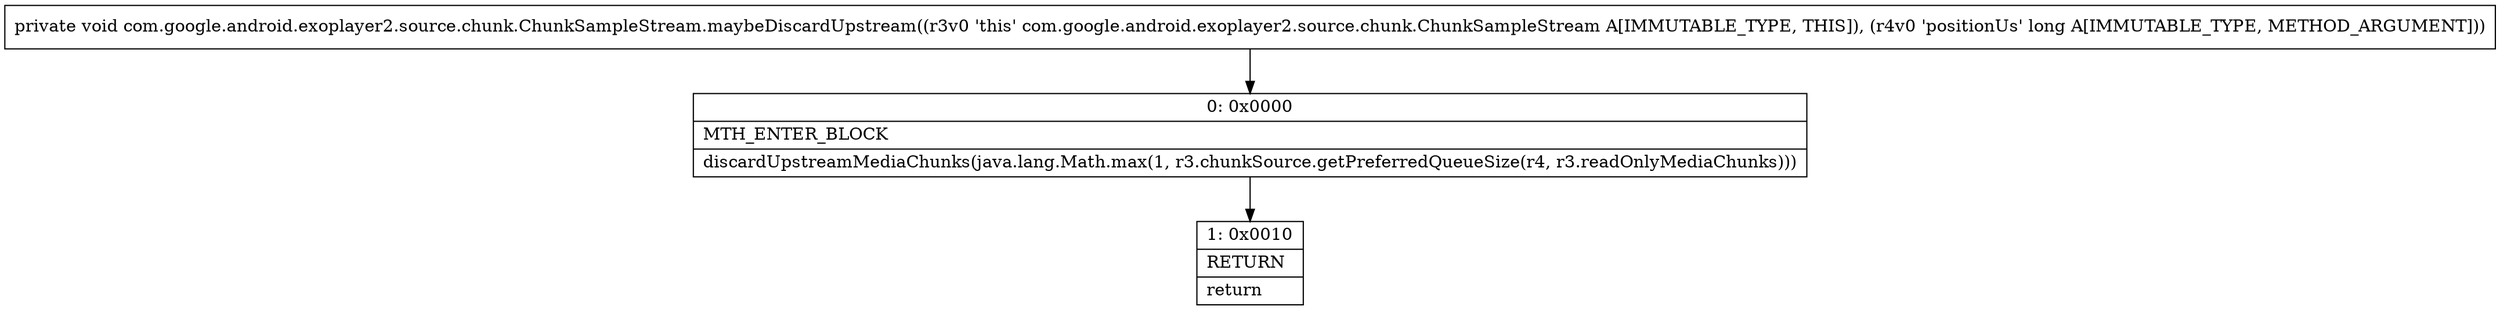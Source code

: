 digraph "CFG forcom.google.android.exoplayer2.source.chunk.ChunkSampleStream.maybeDiscardUpstream(J)V" {
Node_0 [shape=record,label="{0\:\ 0x0000|MTH_ENTER_BLOCK\l|discardUpstreamMediaChunks(java.lang.Math.max(1, r3.chunkSource.getPreferredQueueSize(r4, r3.readOnlyMediaChunks)))\l}"];
Node_1 [shape=record,label="{1\:\ 0x0010|RETURN\l|return\l}"];
MethodNode[shape=record,label="{private void com.google.android.exoplayer2.source.chunk.ChunkSampleStream.maybeDiscardUpstream((r3v0 'this' com.google.android.exoplayer2.source.chunk.ChunkSampleStream A[IMMUTABLE_TYPE, THIS]), (r4v0 'positionUs' long A[IMMUTABLE_TYPE, METHOD_ARGUMENT])) }"];
MethodNode -> Node_0;
Node_0 -> Node_1;
}

